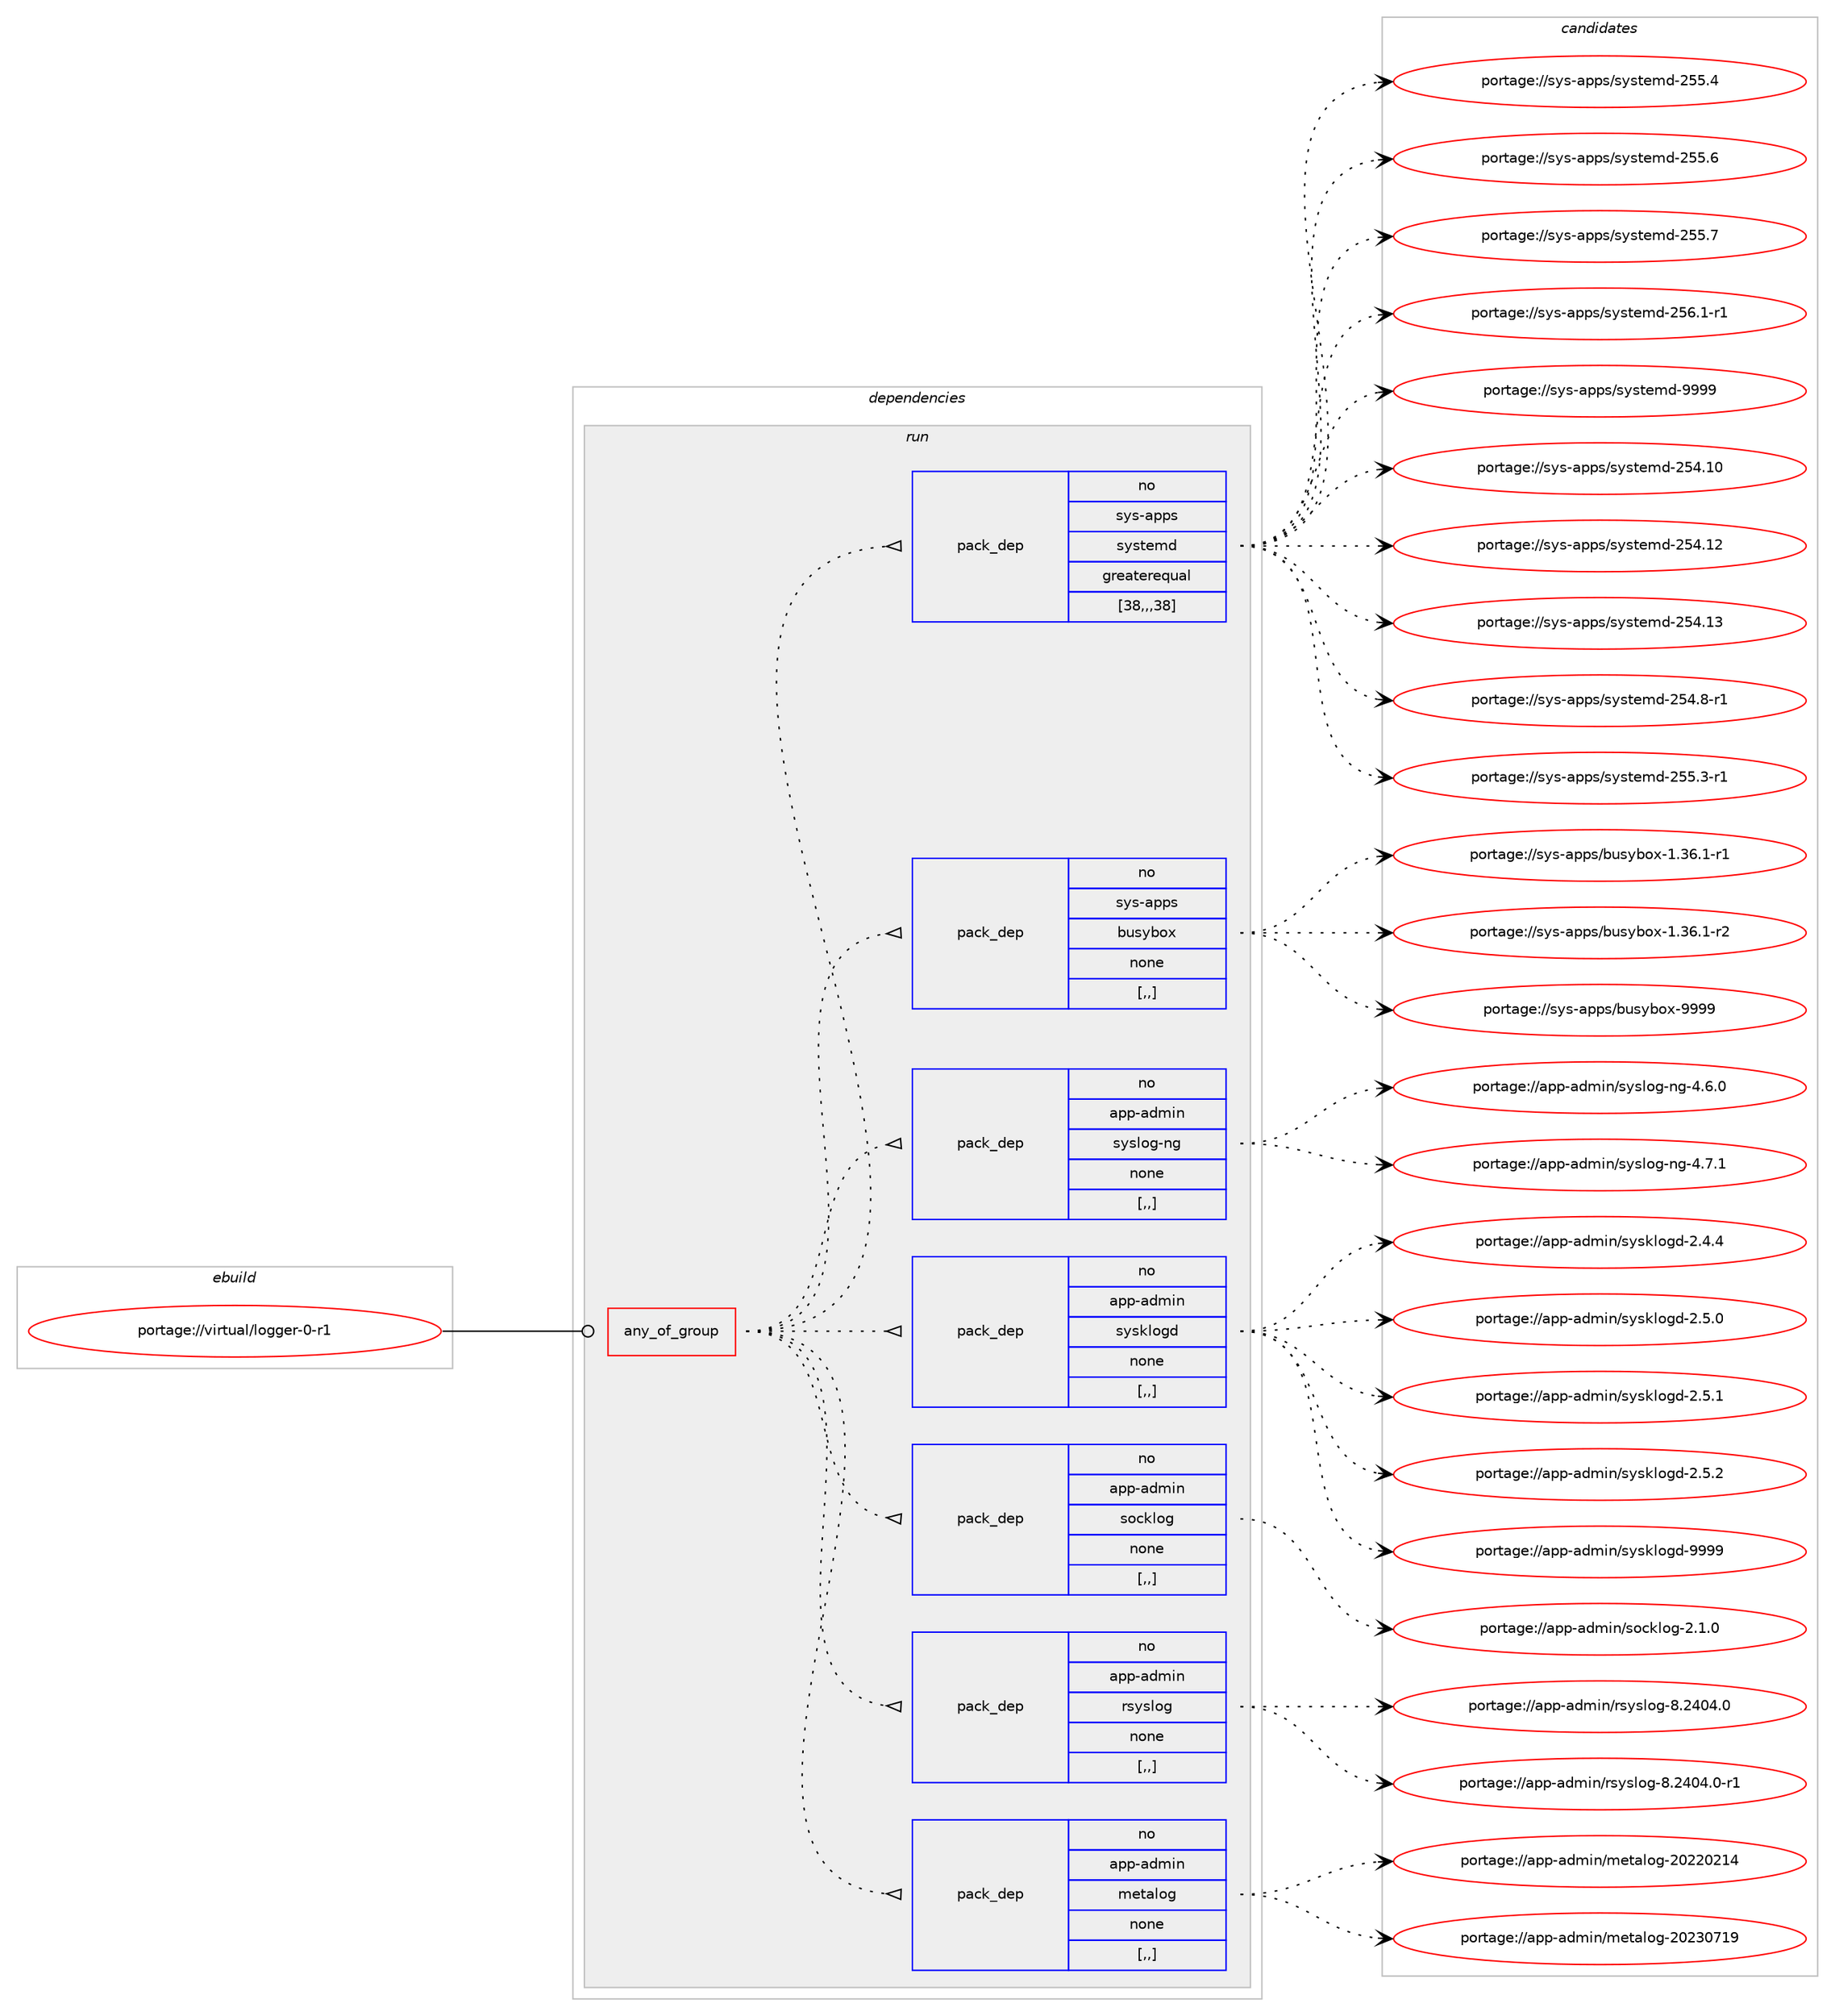 digraph prolog {

# *************
# Graph options
# *************

newrank=true;
concentrate=true;
compound=true;
graph [rankdir=LR,fontname=Helvetica,fontsize=10,ranksep=1.5];#, ranksep=2.5, nodesep=0.2];
edge  [arrowhead=vee];
node  [fontname=Helvetica,fontsize=10];

# **********
# The ebuild
# **********

subgraph cluster_leftcol {
color=gray;
rank=same;
label=<<i>ebuild</i>>;
id [label="portage://virtual/logger-0-r1", color=red, width=4, href="../virtual/logger-0-r1.svg"];
}

# ****************
# The dependencies
# ****************

subgraph cluster_midcol {
color=gray;
label=<<i>dependencies</i>>;
subgraph cluster_compile {
fillcolor="#eeeeee";
style=filled;
label=<<i>compile</i>>;
}
subgraph cluster_compileandrun {
fillcolor="#eeeeee";
style=filled;
label=<<i>compile and run</i>>;
}
subgraph cluster_run {
fillcolor="#eeeeee";
style=filled;
label=<<i>run</i>>;
subgraph any2801 {
dependency434342 [label=<<TABLE BORDER="0" CELLBORDER="1" CELLSPACING="0" CELLPADDING="4"><TR><TD CELLPADDING="10">any_of_group</TD></TR></TABLE>>, shape=none, color=red];subgraph pack315488 {
dependency434343 [label=<<TABLE BORDER="0" CELLBORDER="1" CELLSPACING="0" CELLPADDING="4" WIDTH="220"><TR><TD ROWSPAN="6" CELLPADDING="30">pack_dep</TD></TR><TR><TD WIDTH="110">no</TD></TR><TR><TD>app-admin</TD></TR><TR><TD>metalog</TD></TR><TR><TD>none</TD></TR><TR><TD>[,,]</TD></TR></TABLE>>, shape=none, color=blue];
}
dependency434342:e -> dependency434343:w [weight=20,style="dotted",arrowhead="oinv"];
subgraph pack315489 {
dependency434344 [label=<<TABLE BORDER="0" CELLBORDER="1" CELLSPACING="0" CELLPADDING="4" WIDTH="220"><TR><TD ROWSPAN="6" CELLPADDING="30">pack_dep</TD></TR><TR><TD WIDTH="110">no</TD></TR><TR><TD>app-admin</TD></TR><TR><TD>rsyslog</TD></TR><TR><TD>none</TD></TR><TR><TD>[,,]</TD></TR></TABLE>>, shape=none, color=blue];
}
dependency434342:e -> dependency434344:w [weight=20,style="dotted",arrowhead="oinv"];
subgraph pack315490 {
dependency434345 [label=<<TABLE BORDER="0" CELLBORDER="1" CELLSPACING="0" CELLPADDING="4" WIDTH="220"><TR><TD ROWSPAN="6" CELLPADDING="30">pack_dep</TD></TR><TR><TD WIDTH="110">no</TD></TR><TR><TD>app-admin</TD></TR><TR><TD>socklog</TD></TR><TR><TD>none</TD></TR><TR><TD>[,,]</TD></TR></TABLE>>, shape=none, color=blue];
}
dependency434342:e -> dependency434345:w [weight=20,style="dotted",arrowhead="oinv"];
subgraph pack315491 {
dependency434346 [label=<<TABLE BORDER="0" CELLBORDER="1" CELLSPACING="0" CELLPADDING="4" WIDTH="220"><TR><TD ROWSPAN="6" CELLPADDING="30">pack_dep</TD></TR><TR><TD WIDTH="110">no</TD></TR><TR><TD>app-admin</TD></TR><TR><TD>sysklogd</TD></TR><TR><TD>none</TD></TR><TR><TD>[,,]</TD></TR></TABLE>>, shape=none, color=blue];
}
dependency434342:e -> dependency434346:w [weight=20,style="dotted",arrowhead="oinv"];
subgraph pack315492 {
dependency434347 [label=<<TABLE BORDER="0" CELLBORDER="1" CELLSPACING="0" CELLPADDING="4" WIDTH="220"><TR><TD ROWSPAN="6" CELLPADDING="30">pack_dep</TD></TR><TR><TD WIDTH="110">no</TD></TR><TR><TD>app-admin</TD></TR><TR><TD>syslog-ng</TD></TR><TR><TD>none</TD></TR><TR><TD>[,,]</TD></TR></TABLE>>, shape=none, color=blue];
}
dependency434342:e -> dependency434347:w [weight=20,style="dotted",arrowhead="oinv"];
subgraph pack315493 {
dependency434348 [label=<<TABLE BORDER="0" CELLBORDER="1" CELLSPACING="0" CELLPADDING="4" WIDTH="220"><TR><TD ROWSPAN="6" CELLPADDING="30">pack_dep</TD></TR><TR><TD WIDTH="110">no</TD></TR><TR><TD>sys-apps</TD></TR><TR><TD>busybox</TD></TR><TR><TD>none</TD></TR><TR><TD>[,,]</TD></TR></TABLE>>, shape=none, color=blue];
}
dependency434342:e -> dependency434348:w [weight=20,style="dotted",arrowhead="oinv"];
subgraph pack315494 {
dependency434349 [label=<<TABLE BORDER="0" CELLBORDER="1" CELLSPACING="0" CELLPADDING="4" WIDTH="220"><TR><TD ROWSPAN="6" CELLPADDING="30">pack_dep</TD></TR><TR><TD WIDTH="110">no</TD></TR><TR><TD>sys-apps</TD></TR><TR><TD>systemd</TD></TR><TR><TD>greaterequal</TD></TR><TR><TD>[38,,,38]</TD></TR></TABLE>>, shape=none, color=blue];
}
dependency434342:e -> dependency434349:w [weight=20,style="dotted",arrowhead="oinv"];
}
id:e -> dependency434342:w [weight=20,style="solid",arrowhead="odot"];
}
}

# **************
# The candidates
# **************

subgraph cluster_choices {
rank=same;
color=gray;
label=<<i>candidates</i>>;

subgraph choice315488 {
color=black;
nodesep=1;
choice9711211245971001091051104710910111697108111103455048505048504952 [label="portage://app-admin/metalog-20220214", color=red, width=4,href="../app-admin/metalog-20220214.svg"];
choice9711211245971001091051104710910111697108111103455048505148554957 [label="portage://app-admin/metalog-20230719", color=red, width=4,href="../app-admin/metalog-20230719.svg"];
dependency434343:e -> choice9711211245971001091051104710910111697108111103455048505048504952:w [style=dotted,weight="100"];
dependency434343:e -> choice9711211245971001091051104710910111697108111103455048505148554957:w [style=dotted,weight="100"];
}
subgraph choice315489 {
color=black;
nodesep=1;
choice97112112459710010910511047114115121115108111103455646505248524648 [label="portage://app-admin/rsyslog-8.2404.0", color=red, width=4,href="../app-admin/rsyslog-8.2404.0.svg"];
choice971121124597100109105110471141151211151081111034556465052485246484511449 [label="portage://app-admin/rsyslog-8.2404.0-r1", color=red, width=4,href="../app-admin/rsyslog-8.2404.0-r1.svg"];
dependency434344:e -> choice97112112459710010910511047114115121115108111103455646505248524648:w [style=dotted,weight="100"];
dependency434344:e -> choice971121124597100109105110471141151211151081111034556465052485246484511449:w [style=dotted,weight="100"];
}
subgraph choice315490 {
color=black;
nodesep=1;
choice9711211245971001091051104711511199107108111103455046494648 [label="portage://app-admin/socklog-2.1.0", color=red, width=4,href="../app-admin/socklog-2.1.0.svg"];
dependency434345:e -> choice9711211245971001091051104711511199107108111103455046494648:w [style=dotted,weight="100"];
}
subgraph choice315491 {
color=black;
nodesep=1;
choice97112112459710010910511047115121115107108111103100455046524652 [label="portage://app-admin/sysklogd-2.4.4", color=red, width=4,href="../app-admin/sysklogd-2.4.4.svg"];
choice97112112459710010910511047115121115107108111103100455046534648 [label="portage://app-admin/sysklogd-2.5.0", color=red, width=4,href="../app-admin/sysklogd-2.5.0.svg"];
choice97112112459710010910511047115121115107108111103100455046534649 [label="portage://app-admin/sysklogd-2.5.1", color=red, width=4,href="../app-admin/sysklogd-2.5.1.svg"];
choice97112112459710010910511047115121115107108111103100455046534650 [label="portage://app-admin/sysklogd-2.5.2", color=red, width=4,href="../app-admin/sysklogd-2.5.2.svg"];
choice971121124597100109105110471151211151071081111031004557575757 [label="portage://app-admin/sysklogd-9999", color=red, width=4,href="../app-admin/sysklogd-9999.svg"];
dependency434346:e -> choice97112112459710010910511047115121115107108111103100455046524652:w [style=dotted,weight="100"];
dependency434346:e -> choice97112112459710010910511047115121115107108111103100455046534648:w [style=dotted,weight="100"];
dependency434346:e -> choice97112112459710010910511047115121115107108111103100455046534649:w [style=dotted,weight="100"];
dependency434346:e -> choice97112112459710010910511047115121115107108111103100455046534650:w [style=dotted,weight="100"];
dependency434346:e -> choice971121124597100109105110471151211151071081111031004557575757:w [style=dotted,weight="100"];
}
subgraph choice315492 {
color=black;
nodesep=1;
choice9711211245971001091051104711512111510811110345110103455246544648 [label="portage://app-admin/syslog-ng-4.6.0", color=red, width=4,href="../app-admin/syslog-ng-4.6.0.svg"];
choice9711211245971001091051104711512111510811110345110103455246554649 [label="portage://app-admin/syslog-ng-4.7.1", color=red, width=4,href="../app-admin/syslog-ng-4.7.1.svg"];
dependency434347:e -> choice9711211245971001091051104711512111510811110345110103455246544648:w [style=dotted,weight="100"];
dependency434347:e -> choice9711211245971001091051104711512111510811110345110103455246554649:w [style=dotted,weight="100"];
}
subgraph choice315493 {
color=black;
nodesep=1;
choice1151211154597112112115479811711512198111120454946515446494511449 [label="portage://sys-apps/busybox-1.36.1-r1", color=red, width=4,href="../sys-apps/busybox-1.36.1-r1.svg"];
choice1151211154597112112115479811711512198111120454946515446494511450 [label="portage://sys-apps/busybox-1.36.1-r2", color=red, width=4,href="../sys-apps/busybox-1.36.1-r2.svg"];
choice11512111545971121121154798117115121981111204557575757 [label="portage://sys-apps/busybox-9999", color=red, width=4,href="../sys-apps/busybox-9999.svg"];
dependency434348:e -> choice1151211154597112112115479811711512198111120454946515446494511449:w [style=dotted,weight="100"];
dependency434348:e -> choice1151211154597112112115479811711512198111120454946515446494511450:w [style=dotted,weight="100"];
dependency434348:e -> choice11512111545971121121154798117115121981111204557575757:w [style=dotted,weight="100"];
}
subgraph choice315494 {
color=black;
nodesep=1;
choice11512111545971121121154711512111511610110910045505352464948 [label="portage://sys-apps/systemd-254.10", color=red, width=4,href="../sys-apps/systemd-254.10.svg"];
choice11512111545971121121154711512111511610110910045505352464950 [label="portage://sys-apps/systemd-254.12", color=red, width=4,href="../sys-apps/systemd-254.12.svg"];
choice11512111545971121121154711512111511610110910045505352464951 [label="portage://sys-apps/systemd-254.13", color=red, width=4,href="../sys-apps/systemd-254.13.svg"];
choice1151211154597112112115471151211151161011091004550535246564511449 [label="portage://sys-apps/systemd-254.8-r1", color=red, width=4,href="../sys-apps/systemd-254.8-r1.svg"];
choice1151211154597112112115471151211151161011091004550535346514511449 [label="portage://sys-apps/systemd-255.3-r1", color=red, width=4,href="../sys-apps/systemd-255.3-r1.svg"];
choice115121115459711211211547115121115116101109100455053534652 [label="portage://sys-apps/systemd-255.4", color=red, width=4,href="../sys-apps/systemd-255.4.svg"];
choice115121115459711211211547115121115116101109100455053534654 [label="portage://sys-apps/systemd-255.6", color=red, width=4,href="../sys-apps/systemd-255.6.svg"];
choice115121115459711211211547115121115116101109100455053534655 [label="portage://sys-apps/systemd-255.7", color=red, width=4,href="../sys-apps/systemd-255.7.svg"];
choice1151211154597112112115471151211151161011091004550535446494511449 [label="portage://sys-apps/systemd-256.1-r1", color=red, width=4,href="../sys-apps/systemd-256.1-r1.svg"];
choice1151211154597112112115471151211151161011091004557575757 [label="portage://sys-apps/systemd-9999", color=red, width=4,href="../sys-apps/systemd-9999.svg"];
dependency434349:e -> choice11512111545971121121154711512111511610110910045505352464948:w [style=dotted,weight="100"];
dependency434349:e -> choice11512111545971121121154711512111511610110910045505352464950:w [style=dotted,weight="100"];
dependency434349:e -> choice11512111545971121121154711512111511610110910045505352464951:w [style=dotted,weight="100"];
dependency434349:e -> choice1151211154597112112115471151211151161011091004550535246564511449:w [style=dotted,weight="100"];
dependency434349:e -> choice1151211154597112112115471151211151161011091004550535346514511449:w [style=dotted,weight="100"];
dependency434349:e -> choice115121115459711211211547115121115116101109100455053534652:w [style=dotted,weight="100"];
dependency434349:e -> choice115121115459711211211547115121115116101109100455053534654:w [style=dotted,weight="100"];
dependency434349:e -> choice115121115459711211211547115121115116101109100455053534655:w [style=dotted,weight="100"];
dependency434349:e -> choice1151211154597112112115471151211151161011091004550535446494511449:w [style=dotted,weight="100"];
dependency434349:e -> choice1151211154597112112115471151211151161011091004557575757:w [style=dotted,weight="100"];
}
}

}
